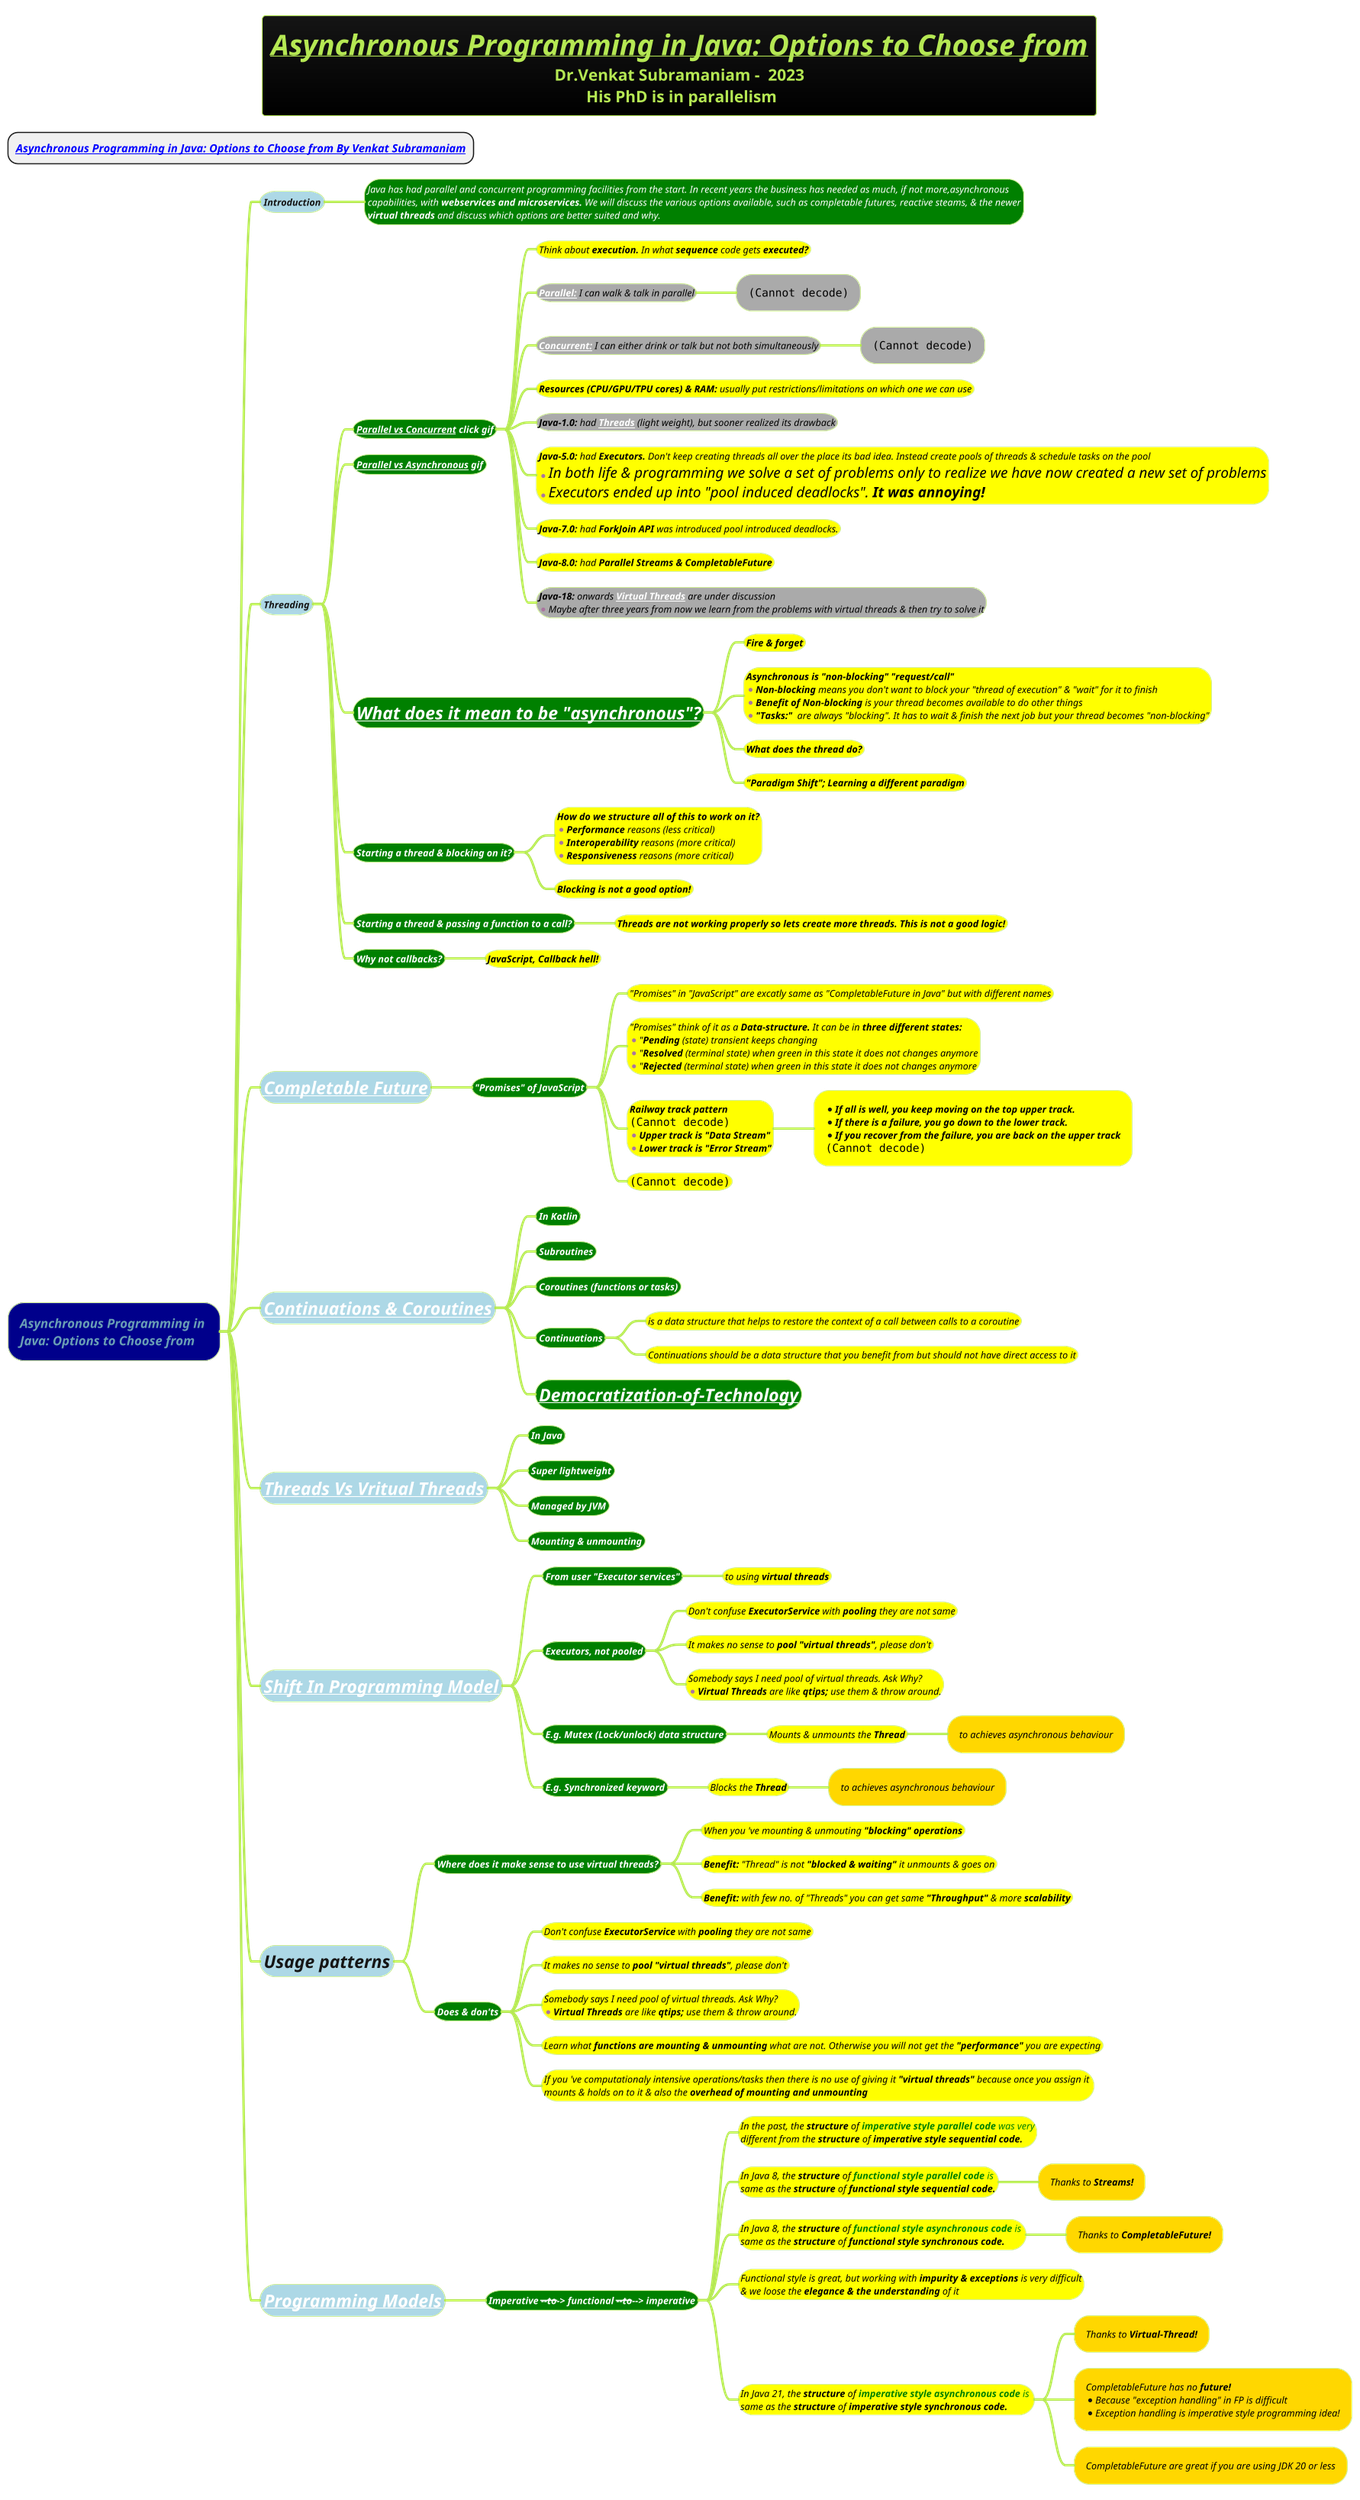 @startmindmap
title =<i><b><u>Asynchronous Programming in Java: Options to Choose from \nDr.Venkat Subramaniam -  2023\n His PhD is in parallelism
* <i><b>[[https://www.youtube.com/watch?v=1zSF1259s6w&t=4778s&ab_channel=Devoxx Asynchronous Programming in Java: Options to Choose from By Venkat Subramaniam]]
!theme hacker

*[#darkblue] <i>Asynchronous Programming in \n<i>Java: Options to Choose from
**[#lightblue] <i><color #blac><size:12>Introduction
***[#green]:<i><color #white><size:12>Java has had parallel and concurrent programming facilities from the start. In recent years the business has needed as much, if not more,asynchronous
<i><color #white><size:12>capabilities, with <b>webservices and microservices.</b> We will discuss the various options available, such as completable futures, reactive steams, & the newer
<i><color #white><size:12><b>virtual threads</b> and discuss which options are better suited and why.;

**[#lightblue] <i><color #blac><size:12>Threading
***[#green] <i><color #white><size:12><b>[[docs/3-programming-languages/Venkat-Subramaniam/gif/Multi-threading-vs-Multi-processing-programming.adoc Parallel vs Concurrent]] click gif
****[#yellow] <i><color #black><size:12>Think about **execution.** In what **sequence** code gets <b>executed?
****[#a] <i><color #black><size:12><b>[[docs/3-programming-languages/Venkat-Subramaniam/Concurrency-and-Parallelism/Parallelism.puml Parallel:]]</b> I can walk & talk in parallel
*****[#a] <i><color #black><size:12><img:gif/img_2.png{scale=0.7}>
****[#a] <i><color #black><size:12><b>[[docs/3-programming-languages/Venkat-Subramaniam/Concurrency-and-Parallelism/Concurrency.puml Concurrent:]]</b> I can either drink or talk but not both simultaneously
*****[#a] <i><color #black><size:12><img:gif/img_3.png{scale=0.7}>
****[#yellow] <i><color #black><size:12><b>Resources (CPU/GPU/TPU cores) & RAM:</b> usually put restrictions/limitations on which one we can use
****[#a] <i><color #black><size:12><b>Java-1.0:</b> had <b>[[docs/3-programming-languages/Venkat-Subramaniam/Threads.puml Threads]]</b> (light weight), but sooner realized its drawback
****[#yellow] <i><color #black><size:12><b>Java-5.0:</b> had <b>Executors.</b> Don't keep creating threads all over the place its bad idea. Instead create pools of threads & schedule tasks on the pool\n*<i><color #black><size:18>In both life & programming we solve a set of problems only to realize we have now created a new set of problems\n*<i><color #black><size:18>Executors ended up into "pool induced deadlocks". <b>It was annoying!
****[#yellow] <i><color #black><size:12><b>Java-7.0:</b> had <b>ForkJoin API</b> was introduced pool introduced deadlocks.
****[#yellow] <i><color #black><size:12><b>Java-8.0:</b> had <b>Parallel Streams & CompletableFuture</b>
****[#a] <i><color #black><size:12><b>Java-18:</b> onwards <b>[[docs/3-programming-languages/Venkat-Subramaniam/Virtual-Threads.puml Virtual Threads]]</b> are under discussion\n*<i><color #black><size:12>Maybe after three years from now we learn from the problems with virtual threads & then try to solve it
***[#green] <i><color #white><size:12><b>[[docs/3-programming-languages/Venkat-Subramaniam/gif/synchronous-vs-asynchronous.adoc Parallel vs Asynchronous]] gif
***[#green] <i><color #white><size:22><b>[[docs/3-programming-languages/Venkat-Subramaniam/Spearheading-the-future-of-programming-2023.puml What does it mean to be "asynchronous"?]]
****[#yellow] <i><color #black><size:12><b>Fire & forget
****[#yellow]:<i><color #black><size:12><b>Asynchronous is "non-blocking" "request/call"
* <i><color #black><size:12>**Non-blocking** means you don't want to block your "thread of execution" & "wait" for it to finish
* <i><color #black><size:12>**Benefit of Non-blocking** is your thread becomes available to do other things
* <i><color #black><size:12><b>"Tasks:"</b>  are always "blocking". It has to wait & finish the next job but your thread becomes "non-blocking";
****[#yellow] <i><color #black><size:12><b>What does the thread do?
****[#yellow] <i><color #black><size:12><b>"Paradigm Shift"; Learning a different paradigm
***[#green] <i><color #white><size:12><b>Starting a thread & blocking on it?
****[#yellow]:<i><color #black><size:12><b>How do we structure all of this to work on it?
* <i><color #black><size:12><b>Performance</b> reasons (less critical)
* <i><color #black><size:12><b>Interoperability</b> reasons (more critical)
* <i><color #black><size:12><b>Responsiveness</b> reasons (more critical);
****[#yellow] <i><color #black><size:12><b>Blocking is not a good option!
***[#green] <i><color #white><size:12><b>Starting a thread & passing a function to a call?
****[#yellow] <i><color #black><size:12><b>Threads are not working properly so lets create more threads. This is not a good logic!
***[#green] <i><color #white><size:12><b>Why not callbacks?
****[#yellow] <i><color #black><size:12><b>JavaScript, Callback hell!
**[#lightblue] <i><color #blac><size:22>[[docs/3-programming-languages/Venkat-Subramaniam/CompletableFuture.puml Completable Future]]
***[#green] <b><i><color #white><size:12>"Promises" of JavaScript
****[#yellow] <i><color #black><size:12>"Promises" in "JavaScript" are excatly same as "CompletableFuture in Java" but with different names
****[#yellow]:<i><color #black><size:12>"Promises" think of it as a <b>Data-structure.</b> It can be in <b>three different states:
* <i><color #black><size:12>"<b>Pending</b> (state) transient keeps changing
* <i><color #black><size:12>"<b>Resolved</b> (terminal state) when green in this state it does not changes anymore
* <i><color #black><size:12>"<b>Rejected</b> (terminal state) when green in this state it does not changes anymore;
****[#yellow]:<i><color #black><size:12><b>Railway track pattern
<img:images/img_11.png{scale=0.8}>
*<i><color #black><size:12><b>Upper track is "Data Stream"
*<i><color #black><size:12><b>Lower track is "Error Stream";
*****[#yellow]:*<i><color #black><size:12><b>If all is well, you keep moving on the top upper track.
*<i><color #black><size:12><b>If there is a failure, you go down to the lower track.
*<i><color #black><size:12><b>If you recover from the failure, you are back on the upper track
<img:images/img_12.png{scale=0.8}>;
****[#yellow] <i><color #black><size:12><img:images/img_13.png{scale=0.8}>
**[#lightblue] <i><color #blac><size:22>[[docs/3-programming-languages/Venkat-Subramaniam/Continuation-and-Coroutines.puml Continuations & Coroutines]]
***[#green] <b><i><color #white><size:12>In Kotlin
***[#green] <b><i><color #white><size:12>Subroutines
***[#green] <b><i><color #white><size:12>Coroutines (functions or tasks)
***[#green] <b><i><color #white><size:12>Continuations
****[#yellow] <i><color #black><size:12>is a data structure that helps to restore the context of a call between calls to a coroutine
****[#yellow] <i><color #black><size:12>Continuations should be a data structure that you benefit from but should not have direct access to it
***[#green] <b><i><color #white><size:22>[[docs/3-programming-languages/Venkat-Subramaniam/Democratization-of-Technology.puml Democratization-of-Technology]]
**[#lightblue] <i><color #blac><size:22>[[docs/3-programming-languages/Venkat-Subramaniam/Virtual-Threads.puml Threads Vs Vritual Threads]]
***[#green] <b><i><color #white><size:12>In Java
***[#green] <b><i><color #white><size:12>Super lightweight
***[#green] <b><i><color #white><size:12>Managed by JVM
***[#green] <b><i><color #white><size:12>Mounting & unmounting
**[#lightblue] <i><color #blac><size:22>[[docs/3-programming-languages/Venkat-Subramaniam/Spearheading-the-future-of-programming-2023.puml Shift In Programming Model]]
***[#green] <b><i><color #white><size:12>From user "Executor services"
****[#yellow] <i><color #black><size:12>to using <b>virtual threads
***[#green] <b><i><color #white><size:12>Executors, not pooled
****[#yellow] <i><color #black><size:12>Don't confuse <b>ExecutorService</b> with <b>pooling</b> they are not same
****[#yellow] <i><color #black><size:12>It makes no sense to <b>pool</b> <b>"virtual threads"</b>, please don't
****[#yellow]:<i><color #black><size:12>Somebody says I need pool of virtual threads. Ask Why?
*<i><color #black><size:12>**Virtual Threads** are like **qtips;** use them & throw around.;
***[#green] <b><i><color #white><size:12>E.g. Mutex (Lock/unlock) data structure
****[#yellow] <i><color #black><size:12>Mounts & unmounts the <b>Thread
*****[#gold] <i><color #black><size:12>to achieves asynchronous behaviour
***[#green] <b><i><color #white><size:12>E.g. Synchronized keyword
****[#yellow] <i><color #black><size:12>Blocks the <b>Thread
*****[#gold] <i><color #black><size:12>to achieves asynchronous behaviour

**[#lightblue] <i><color #blac><size:22>Usage patterns
***[#green] <b><i><color #white><size:12>Where does it make sense to use virtual threads?
****[#yellow] <i><color #black><size:12>When you 've mounting & unmouting <b>"blocking" operations
****[#yellow] <i><color #black><size:12><b>Benefit:</b> "Thread" is not <b>"blocked & waiting"</b> it unmounts & goes on
****[#yellow] <i><color #black><size:12><b>Benefit:</b> with few no. of "Threads" you can get same <b>"Throughput"</b> & more <b>scalability
***[#green] <b><i><color #white><size:12>Does & don'ts
****[#yellow] <i><color #black><size:12>Don't confuse <b>ExecutorService</b> with <b>pooling</b> they are not same
****[#yellow] <i><color #black><size:12>It makes no sense to <b>pool</b> <b>"virtual threads"</b>, please don't
****[#yellow]:<i><color #black><size:12>Somebody says I need pool of virtual threads. Ask Why?
*<i><color #black><size:12>**Virtual Threads** are like **qtips;** use them & throw around.;
****[#yellow] <i><color #black><size:12>Learn what <b>functions are mounting & unmounting</b> what are not. Otherwise you will not get the <b>"performance"</b> you are expecting
****[#yellow] <i><color #black><size:12>If you 've computationaly intensive operations/tasks then there is no use of giving it <b>"virtual threads"</b> because once you assign it \n<i><color #black><size:12>mounts & holds on to it & also the <b>overhead of mounting and unmounting

**[#lightblue] <i><color #blac><size:22>[[docs/3-programming-languages/Venkat-Subramaniam/Spearheading-the-future-of-programming-2023.puml Programming Models]]
***[#green] <b><i><color #white><size:12>Imperative ----to---> functional ----to----> imperative
****[#yellow] <i><color #black><size:12>In the past, the <b>structure</b> of <color #green><b>imperative style parallel code</b> was very\n<i><color #black><size:12>different from the <b>structure</b> of <b>imperative style sequential code.</b>
****[#yellow] <i><color #black><size:12>In Java 8, the <b>structure</b> of <color #green><b>functional style parallel code</b> is \n<i><color #black><size:12>same as the <b>structure</b> of <b>functional style sequential code.</b>
*****[#gold] <i><color #black><size:12>Thanks to <b>Streams!
****[#yellow] <i><color #black><size:12>In Java 8, the <b>structure</b> of <color #green><b>functional style asynchronous code</b> is \n<i><color #black><size:12>same as the <b>structure</b> of <b>functional style synchronous code.</b>
*****[#gold] <i><color #black><size:12>Thanks to <b>CompletableFuture!
****[#yellow] <i><color #black><size:12>Functional style is great, but working with <b>impurity & exceptions</b> is very difficult\n<i><color #black><size:12>& we loose the <b>elegance & the understanding</b> of it
****[#yellow] <i><color #black><size:12>In Java 21, the <b>structure</b> of <color #green><b>imperative style asynchronous code</b> is \n<i><color #black><size:12>same as the <b>structure</b> of <b>imperative style synchronous code.</b>
*****[#gold] <i><color #black><size:12>Thanks to <b>Virtual-Thread!
*****[#gold] <i><color #black><size:12>CompletableFuture has no <b>future! \n*<i><color #black><size:12>Because "exception handling" in FP is difficult\n*<i><color #black><size:12>Exception handling is imperative style programming idea!
*****[#gold] <i><color #black><size:12>CompletableFuture are great if you are using JDK 20 or less

@endmindmap
